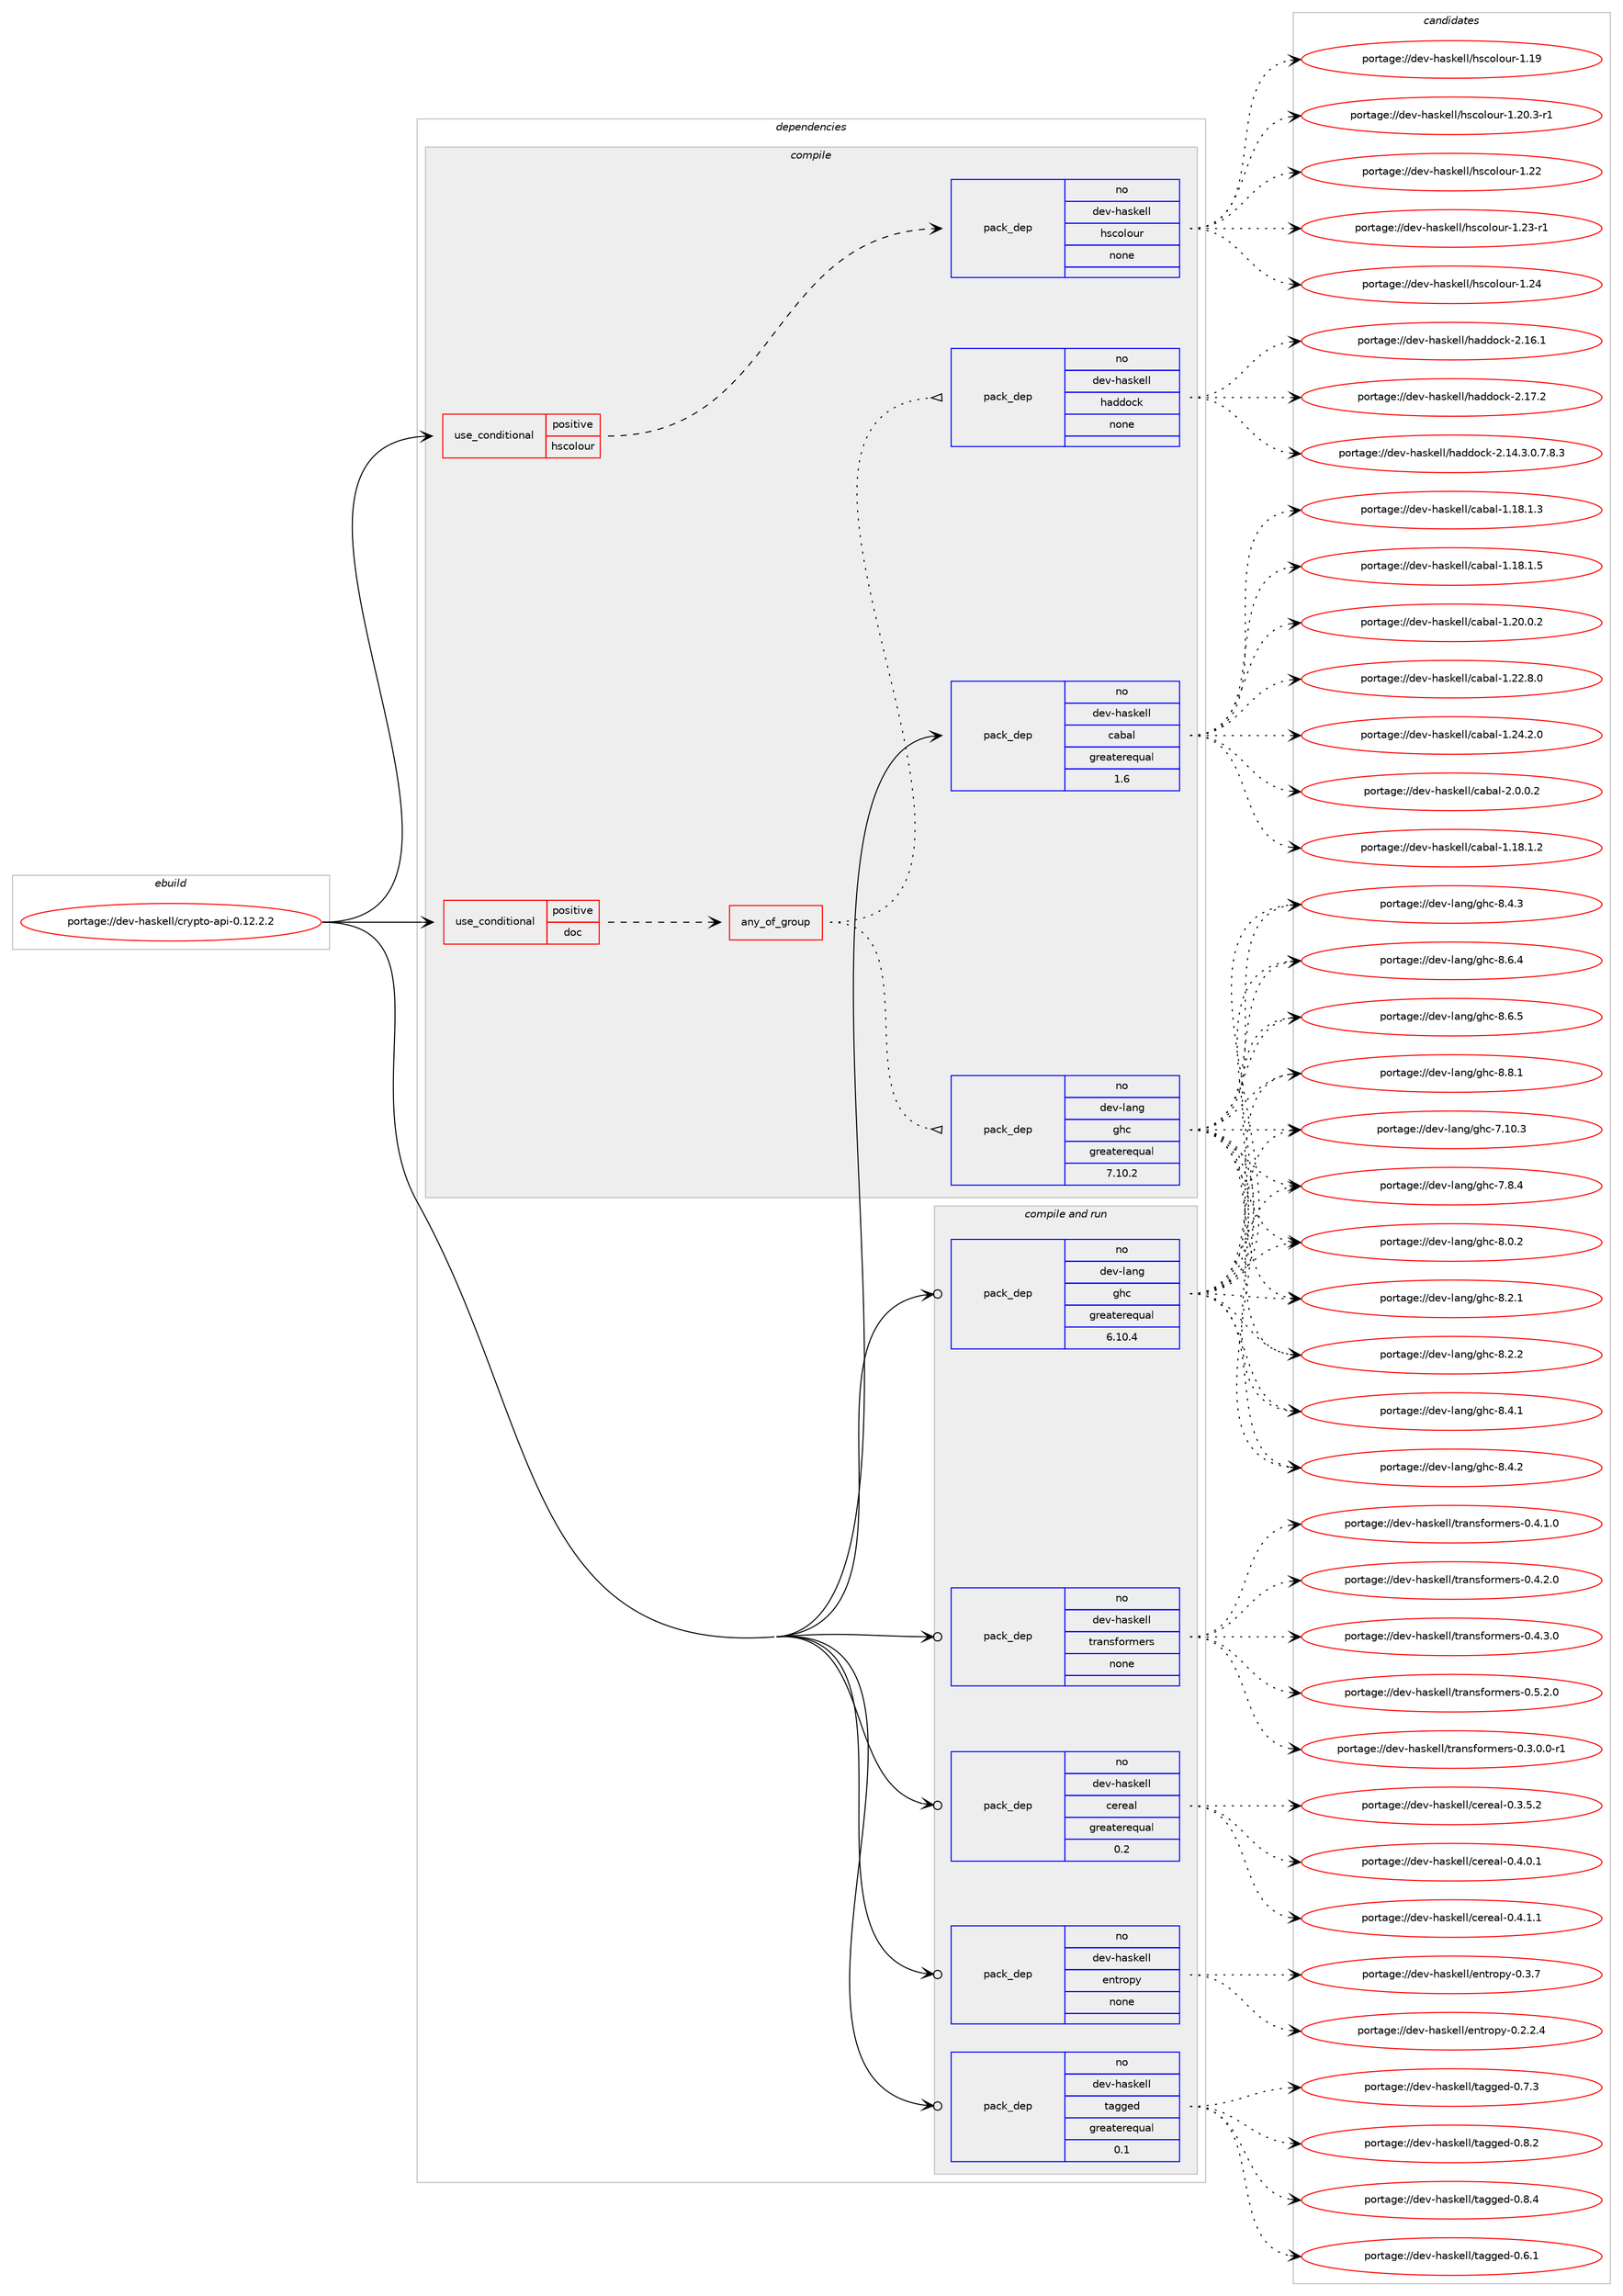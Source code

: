 digraph prolog {

# *************
# Graph options
# *************

newrank=true;
concentrate=true;
compound=true;
graph [rankdir=LR,fontname=Helvetica,fontsize=10,ranksep=1.5];#, ranksep=2.5, nodesep=0.2];
edge  [arrowhead=vee];
node  [fontname=Helvetica,fontsize=10];

# **********
# The ebuild
# **********

subgraph cluster_leftcol {
color=gray;
rank=same;
label=<<i>ebuild</i>>;
id [label="portage://dev-haskell/crypto-api-0.12.2.2", color=red, width=4, href="../dev-haskell/crypto-api-0.12.2.2.svg"];
}

# ****************
# The dependencies
# ****************

subgraph cluster_midcol {
color=gray;
label=<<i>dependencies</i>>;
subgraph cluster_compile {
fillcolor="#eeeeee";
style=filled;
label=<<i>compile</i>>;
subgraph cond14782 {
dependency65620 [label=<<TABLE BORDER="0" CELLBORDER="1" CELLSPACING="0" CELLPADDING="4"><TR><TD ROWSPAN="3" CELLPADDING="10">use_conditional</TD></TR><TR><TD>positive</TD></TR><TR><TD>doc</TD></TR></TABLE>>, shape=none, color=red];
subgraph any1529 {
dependency65621 [label=<<TABLE BORDER="0" CELLBORDER="1" CELLSPACING="0" CELLPADDING="4"><TR><TD CELLPADDING="10">any_of_group</TD></TR></TABLE>>, shape=none, color=red];subgraph pack49252 {
dependency65622 [label=<<TABLE BORDER="0" CELLBORDER="1" CELLSPACING="0" CELLPADDING="4" WIDTH="220"><TR><TD ROWSPAN="6" CELLPADDING="30">pack_dep</TD></TR><TR><TD WIDTH="110">no</TD></TR><TR><TD>dev-haskell</TD></TR><TR><TD>haddock</TD></TR><TR><TD>none</TD></TR><TR><TD></TD></TR></TABLE>>, shape=none, color=blue];
}
dependency65621:e -> dependency65622:w [weight=20,style="dotted",arrowhead="oinv"];
subgraph pack49253 {
dependency65623 [label=<<TABLE BORDER="0" CELLBORDER="1" CELLSPACING="0" CELLPADDING="4" WIDTH="220"><TR><TD ROWSPAN="6" CELLPADDING="30">pack_dep</TD></TR><TR><TD WIDTH="110">no</TD></TR><TR><TD>dev-lang</TD></TR><TR><TD>ghc</TD></TR><TR><TD>greaterequal</TD></TR><TR><TD>7.10.2</TD></TR></TABLE>>, shape=none, color=blue];
}
dependency65621:e -> dependency65623:w [weight=20,style="dotted",arrowhead="oinv"];
}
dependency65620:e -> dependency65621:w [weight=20,style="dashed",arrowhead="vee"];
}
id:e -> dependency65620:w [weight=20,style="solid",arrowhead="vee"];
subgraph cond14783 {
dependency65624 [label=<<TABLE BORDER="0" CELLBORDER="1" CELLSPACING="0" CELLPADDING="4"><TR><TD ROWSPAN="3" CELLPADDING="10">use_conditional</TD></TR><TR><TD>positive</TD></TR><TR><TD>hscolour</TD></TR></TABLE>>, shape=none, color=red];
subgraph pack49254 {
dependency65625 [label=<<TABLE BORDER="0" CELLBORDER="1" CELLSPACING="0" CELLPADDING="4" WIDTH="220"><TR><TD ROWSPAN="6" CELLPADDING="30">pack_dep</TD></TR><TR><TD WIDTH="110">no</TD></TR><TR><TD>dev-haskell</TD></TR><TR><TD>hscolour</TD></TR><TR><TD>none</TD></TR><TR><TD></TD></TR></TABLE>>, shape=none, color=blue];
}
dependency65624:e -> dependency65625:w [weight=20,style="dashed",arrowhead="vee"];
}
id:e -> dependency65624:w [weight=20,style="solid",arrowhead="vee"];
subgraph pack49255 {
dependency65626 [label=<<TABLE BORDER="0" CELLBORDER="1" CELLSPACING="0" CELLPADDING="4" WIDTH="220"><TR><TD ROWSPAN="6" CELLPADDING="30">pack_dep</TD></TR><TR><TD WIDTH="110">no</TD></TR><TR><TD>dev-haskell</TD></TR><TR><TD>cabal</TD></TR><TR><TD>greaterequal</TD></TR><TR><TD>1.6</TD></TR></TABLE>>, shape=none, color=blue];
}
id:e -> dependency65626:w [weight=20,style="solid",arrowhead="vee"];
}
subgraph cluster_compileandrun {
fillcolor="#eeeeee";
style=filled;
label=<<i>compile and run</i>>;
subgraph pack49256 {
dependency65627 [label=<<TABLE BORDER="0" CELLBORDER="1" CELLSPACING="0" CELLPADDING="4" WIDTH="220"><TR><TD ROWSPAN="6" CELLPADDING="30">pack_dep</TD></TR><TR><TD WIDTH="110">no</TD></TR><TR><TD>dev-haskell</TD></TR><TR><TD>cereal</TD></TR><TR><TD>greaterequal</TD></TR><TR><TD>0.2</TD></TR></TABLE>>, shape=none, color=blue];
}
id:e -> dependency65627:w [weight=20,style="solid",arrowhead="odotvee"];
subgraph pack49257 {
dependency65628 [label=<<TABLE BORDER="0" CELLBORDER="1" CELLSPACING="0" CELLPADDING="4" WIDTH="220"><TR><TD ROWSPAN="6" CELLPADDING="30">pack_dep</TD></TR><TR><TD WIDTH="110">no</TD></TR><TR><TD>dev-haskell</TD></TR><TR><TD>entropy</TD></TR><TR><TD>none</TD></TR><TR><TD></TD></TR></TABLE>>, shape=none, color=blue];
}
id:e -> dependency65628:w [weight=20,style="solid",arrowhead="odotvee"];
subgraph pack49258 {
dependency65629 [label=<<TABLE BORDER="0" CELLBORDER="1" CELLSPACING="0" CELLPADDING="4" WIDTH="220"><TR><TD ROWSPAN="6" CELLPADDING="30">pack_dep</TD></TR><TR><TD WIDTH="110">no</TD></TR><TR><TD>dev-haskell</TD></TR><TR><TD>tagged</TD></TR><TR><TD>greaterequal</TD></TR><TR><TD>0.1</TD></TR></TABLE>>, shape=none, color=blue];
}
id:e -> dependency65629:w [weight=20,style="solid",arrowhead="odotvee"];
subgraph pack49259 {
dependency65630 [label=<<TABLE BORDER="0" CELLBORDER="1" CELLSPACING="0" CELLPADDING="4" WIDTH="220"><TR><TD ROWSPAN="6" CELLPADDING="30">pack_dep</TD></TR><TR><TD WIDTH="110">no</TD></TR><TR><TD>dev-haskell</TD></TR><TR><TD>transformers</TD></TR><TR><TD>none</TD></TR><TR><TD></TD></TR></TABLE>>, shape=none, color=blue];
}
id:e -> dependency65630:w [weight=20,style="solid",arrowhead="odotvee"];
subgraph pack49260 {
dependency65631 [label=<<TABLE BORDER="0" CELLBORDER="1" CELLSPACING="0" CELLPADDING="4" WIDTH="220"><TR><TD ROWSPAN="6" CELLPADDING="30">pack_dep</TD></TR><TR><TD WIDTH="110">no</TD></TR><TR><TD>dev-lang</TD></TR><TR><TD>ghc</TD></TR><TR><TD>greaterequal</TD></TR><TR><TD>6.10.4</TD></TR></TABLE>>, shape=none, color=blue];
}
id:e -> dependency65631:w [weight=20,style="solid",arrowhead="odotvee"];
}
subgraph cluster_run {
fillcolor="#eeeeee";
style=filled;
label=<<i>run</i>>;
}
}

# **************
# The candidates
# **************

subgraph cluster_choices {
rank=same;
color=gray;
label=<<i>candidates</i>>;

subgraph choice49252 {
color=black;
nodesep=1;
choiceportage1001011184510497115107101108108471049710010011199107455046495246514648465546564651 [label="portage://dev-haskell/haddock-2.14.3.0.7.8.3", color=red, width=4,href="../dev-haskell/haddock-2.14.3.0.7.8.3.svg"];
choiceportage100101118451049711510710110810847104971001001119910745504649544649 [label="portage://dev-haskell/haddock-2.16.1", color=red, width=4,href="../dev-haskell/haddock-2.16.1.svg"];
choiceportage100101118451049711510710110810847104971001001119910745504649554650 [label="portage://dev-haskell/haddock-2.17.2", color=red, width=4,href="../dev-haskell/haddock-2.17.2.svg"];
dependency65622:e -> choiceportage1001011184510497115107101108108471049710010011199107455046495246514648465546564651:w [style=dotted,weight="100"];
dependency65622:e -> choiceportage100101118451049711510710110810847104971001001119910745504649544649:w [style=dotted,weight="100"];
dependency65622:e -> choiceportage100101118451049711510710110810847104971001001119910745504649554650:w [style=dotted,weight="100"];
}
subgraph choice49253 {
color=black;
nodesep=1;
choiceportage1001011184510897110103471031049945554649484651 [label="portage://dev-lang/ghc-7.10.3", color=red, width=4,href="../dev-lang/ghc-7.10.3.svg"];
choiceportage10010111845108971101034710310499455546564652 [label="portage://dev-lang/ghc-7.8.4", color=red, width=4,href="../dev-lang/ghc-7.8.4.svg"];
choiceportage10010111845108971101034710310499455646484650 [label="portage://dev-lang/ghc-8.0.2", color=red, width=4,href="../dev-lang/ghc-8.0.2.svg"];
choiceportage10010111845108971101034710310499455646504649 [label="portage://dev-lang/ghc-8.2.1", color=red, width=4,href="../dev-lang/ghc-8.2.1.svg"];
choiceportage10010111845108971101034710310499455646504650 [label="portage://dev-lang/ghc-8.2.2", color=red, width=4,href="../dev-lang/ghc-8.2.2.svg"];
choiceportage10010111845108971101034710310499455646524649 [label="portage://dev-lang/ghc-8.4.1", color=red, width=4,href="../dev-lang/ghc-8.4.1.svg"];
choiceportage10010111845108971101034710310499455646524650 [label="portage://dev-lang/ghc-8.4.2", color=red, width=4,href="../dev-lang/ghc-8.4.2.svg"];
choiceportage10010111845108971101034710310499455646524651 [label="portage://dev-lang/ghc-8.4.3", color=red, width=4,href="../dev-lang/ghc-8.4.3.svg"];
choiceportage10010111845108971101034710310499455646544652 [label="portage://dev-lang/ghc-8.6.4", color=red, width=4,href="../dev-lang/ghc-8.6.4.svg"];
choiceportage10010111845108971101034710310499455646544653 [label="portage://dev-lang/ghc-8.6.5", color=red, width=4,href="../dev-lang/ghc-8.6.5.svg"];
choiceportage10010111845108971101034710310499455646564649 [label="portage://dev-lang/ghc-8.8.1", color=red, width=4,href="../dev-lang/ghc-8.8.1.svg"];
dependency65623:e -> choiceportage1001011184510897110103471031049945554649484651:w [style=dotted,weight="100"];
dependency65623:e -> choiceportage10010111845108971101034710310499455546564652:w [style=dotted,weight="100"];
dependency65623:e -> choiceportage10010111845108971101034710310499455646484650:w [style=dotted,weight="100"];
dependency65623:e -> choiceportage10010111845108971101034710310499455646504649:w [style=dotted,weight="100"];
dependency65623:e -> choiceportage10010111845108971101034710310499455646504650:w [style=dotted,weight="100"];
dependency65623:e -> choiceportage10010111845108971101034710310499455646524649:w [style=dotted,weight="100"];
dependency65623:e -> choiceportage10010111845108971101034710310499455646524650:w [style=dotted,weight="100"];
dependency65623:e -> choiceportage10010111845108971101034710310499455646524651:w [style=dotted,weight="100"];
dependency65623:e -> choiceportage10010111845108971101034710310499455646544652:w [style=dotted,weight="100"];
dependency65623:e -> choiceportage10010111845108971101034710310499455646544653:w [style=dotted,weight="100"];
dependency65623:e -> choiceportage10010111845108971101034710310499455646564649:w [style=dotted,weight="100"];
}
subgraph choice49254 {
color=black;
nodesep=1;
choiceportage100101118451049711510710110810847104115991111081111171144549464957 [label="portage://dev-haskell/hscolour-1.19", color=red, width=4,href="../dev-haskell/hscolour-1.19.svg"];
choiceportage10010111845104971151071011081084710411599111108111117114454946504846514511449 [label="portage://dev-haskell/hscolour-1.20.3-r1", color=red, width=4,href="../dev-haskell/hscolour-1.20.3-r1.svg"];
choiceportage100101118451049711510710110810847104115991111081111171144549465050 [label="portage://dev-haskell/hscolour-1.22", color=red, width=4,href="../dev-haskell/hscolour-1.22.svg"];
choiceportage1001011184510497115107101108108471041159911110811111711445494650514511449 [label="portage://dev-haskell/hscolour-1.23-r1", color=red, width=4,href="../dev-haskell/hscolour-1.23-r1.svg"];
choiceportage100101118451049711510710110810847104115991111081111171144549465052 [label="portage://dev-haskell/hscolour-1.24", color=red, width=4,href="../dev-haskell/hscolour-1.24.svg"];
dependency65625:e -> choiceportage100101118451049711510710110810847104115991111081111171144549464957:w [style=dotted,weight="100"];
dependency65625:e -> choiceportage10010111845104971151071011081084710411599111108111117114454946504846514511449:w [style=dotted,weight="100"];
dependency65625:e -> choiceportage100101118451049711510710110810847104115991111081111171144549465050:w [style=dotted,weight="100"];
dependency65625:e -> choiceportage1001011184510497115107101108108471041159911110811111711445494650514511449:w [style=dotted,weight="100"];
dependency65625:e -> choiceportage100101118451049711510710110810847104115991111081111171144549465052:w [style=dotted,weight="100"];
}
subgraph choice49255 {
color=black;
nodesep=1;
choiceportage10010111845104971151071011081084799979897108454946495646494650 [label="portage://dev-haskell/cabal-1.18.1.2", color=red, width=4,href="../dev-haskell/cabal-1.18.1.2.svg"];
choiceportage10010111845104971151071011081084799979897108454946495646494651 [label="portage://dev-haskell/cabal-1.18.1.3", color=red, width=4,href="../dev-haskell/cabal-1.18.1.3.svg"];
choiceportage10010111845104971151071011081084799979897108454946495646494653 [label="portage://dev-haskell/cabal-1.18.1.5", color=red, width=4,href="../dev-haskell/cabal-1.18.1.5.svg"];
choiceportage10010111845104971151071011081084799979897108454946504846484650 [label="portage://dev-haskell/cabal-1.20.0.2", color=red, width=4,href="../dev-haskell/cabal-1.20.0.2.svg"];
choiceportage10010111845104971151071011081084799979897108454946505046564648 [label="portage://dev-haskell/cabal-1.22.8.0", color=red, width=4,href="../dev-haskell/cabal-1.22.8.0.svg"];
choiceportage10010111845104971151071011081084799979897108454946505246504648 [label="portage://dev-haskell/cabal-1.24.2.0", color=red, width=4,href="../dev-haskell/cabal-1.24.2.0.svg"];
choiceportage100101118451049711510710110810847999798971084550464846484650 [label="portage://dev-haskell/cabal-2.0.0.2", color=red, width=4,href="../dev-haskell/cabal-2.0.0.2.svg"];
dependency65626:e -> choiceportage10010111845104971151071011081084799979897108454946495646494650:w [style=dotted,weight="100"];
dependency65626:e -> choiceportage10010111845104971151071011081084799979897108454946495646494651:w [style=dotted,weight="100"];
dependency65626:e -> choiceportage10010111845104971151071011081084799979897108454946495646494653:w [style=dotted,weight="100"];
dependency65626:e -> choiceportage10010111845104971151071011081084799979897108454946504846484650:w [style=dotted,weight="100"];
dependency65626:e -> choiceportage10010111845104971151071011081084799979897108454946505046564648:w [style=dotted,weight="100"];
dependency65626:e -> choiceportage10010111845104971151071011081084799979897108454946505246504648:w [style=dotted,weight="100"];
dependency65626:e -> choiceportage100101118451049711510710110810847999798971084550464846484650:w [style=dotted,weight="100"];
}
subgraph choice49256 {
color=black;
nodesep=1;
choiceportage10010111845104971151071011081084799101114101971084548465146534650 [label="portage://dev-haskell/cereal-0.3.5.2", color=red, width=4,href="../dev-haskell/cereal-0.3.5.2.svg"];
choiceportage10010111845104971151071011081084799101114101971084548465246484649 [label="portage://dev-haskell/cereal-0.4.0.1", color=red, width=4,href="../dev-haskell/cereal-0.4.0.1.svg"];
choiceportage10010111845104971151071011081084799101114101971084548465246494649 [label="portage://dev-haskell/cereal-0.4.1.1", color=red, width=4,href="../dev-haskell/cereal-0.4.1.1.svg"];
dependency65627:e -> choiceportage10010111845104971151071011081084799101114101971084548465146534650:w [style=dotted,weight="100"];
dependency65627:e -> choiceportage10010111845104971151071011081084799101114101971084548465246484649:w [style=dotted,weight="100"];
dependency65627:e -> choiceportage10010111845104971151071011081084799101114101971084548465246494649:w [style=dotted,weight="100"];
}
subgraph choice49257 {
color=black;
nodesep=1;
choiceportage1001011184510497115107101108108471011101161141111121214548465046504652 [label="portage://dev-haskell/entropy-0.2.2.4", color=red, width=4,href="../dev-haskell/entropy-0.2.2.4.svg"];
choiceportage100101118451049711510710110810847101110116114111112121454846514655 [label="portage://dev-haskell/entropy-0.3.7", color=red, width=4,href="../dev-haskell/entropy-0.3.7.svg"];
dependency65628:e -> choiceportage1001011184510497115107101108108471011101161141111121214548465046504652:w [style=dotted,weight="100"];
dependency65628:e -> choiceportage100101118451049711510710110810847101110116114111112121454846514655:w [style=dotted,weight="100"];
}
subgraph choice49258 {
color=black;
nodesep=1;
choiceportage10010111845104971151071011081084711697103103101100454846544649 [label="portage://dev-haskell/tagged-0.6.1", color=red, width=4,href="../dev-haskell/tagged-0.6.1.svg"];
choiceportage10010111845104971151071011081084711697103103101100454846554651 [label="portage://dev-haskell/tagged-0.7.3", color=red, width=4,href="../dev-haskell/tagged-0.7.3.svg"];
choiceportage10010111845104971151071011081084711697103103101100454846564650 [label="portage://dev-haskell/tagged-0.8.2", color=red, width=4,href="../dev-haskell/tagged-0.8.2.svg"];
choiceportage10010111845104971151071011081084711697103103101100454846564652 [label="portage://dev-haskell/tagged-0.8.4", color=red, width=4,href="../dev-haskell/tagged-0.8.4.svg"];
dependency65629:e -> choiceportage10010111845104971151071011081084711697103103101100454846544649:w [style=dotted,weight="100"];
dependency65629:e -> choiceportage10010111845104971151071011081084711697103103101100454846554651:w [style=dotted,weight="100"];
dependency65629:e -> choiceportage10010111845104971151071011081084711697103103101100454846564650:w [style=dotted,weight="100"];
dependency65629:e -> choiceportage10010111845104971151071011081084711697103103101100454846564652:w [style=dotted,weight="100"];
}
subgraph choice49259 {
color=black;
nodesep=1;
choiceportage1001011184510497115107101108108471161149711011510211111410910111411545484651464846484511449 [label="portage://dev-haskell/transformers-0.3.0.0-r1", color=red, width=4,href="../dev-haskell/transformers-0.3.0.0-r1.svg"];
choiceportage100101118451049711510710110810847116114971101151021111141091011141154548465246494648 [label="portage://dev-haskell/transformers-0.4.1.0", color=red, width=4,href="../dev-haskell/transformers-0.4.1.0.svg"];
choiceportage100101118451049711510710110810847116114971101151021111141091011141154548465246504648 [label="portage://dev-haskell/transformers-0.4.2.0", color=red, width=4,href="../dev-haskell/transformers-0.4.2.0.svg"];
choiceportage100101118451049711510710110810847116114971101151021111141091011141154548465246514648 [label="portage://dev-haskell/transformers-0.4.3.0", color=red, width=4,href="../dev-haskell/transformers-0.4.3.0.svg"];
choiceportage100101118451049711510710110810847116114971101151021111141091011141154548465346504648 [label="portage://dev-haskell/transformers-0.5.2.0", color=red, width=4,href="../dev-haskell/transformers-0.5.2.0.svg"];
dependency65630:e -> choiceportage1001011184510497115107101108108471161149711011510211111410910111411545484651464846484511449:w [style=dotted,weight="100"];
dependency65630:e -> choiceportage100101118451049711510710110810847116114971101151021111141091011141154548465246494648:w [style=dotted,weight="100"];
dependency65630:e -> choiceportage100101118451049711510710110810847116114971101151021111141091011141154548465246504648:w [style=dotted,weight="100"];
dependency65630:e -> choiceportage100101118451049711510710110810847116114971101151021111141091011141154548465246514648:w [style=dotted,weight="100"];
dependency65630:e -> choiceportage100101118451049711510710110810847116114971101151021111141091011141154548465346504648:w [style=dotted,weight="100"];
}
subgraph choice49260 {
color=black;
nodesep=1;
choiceportage1001011184510897110103471031049945554649484651 [label="portage://dev-lang/ghc-7.10.3", color=red, width=4,href="../dev-lang/ghc-7.10.3.svg"];
choiceportage10010111845108971101034710310499455546564652 [label="portage://dev-lang/ghc-7.8.4", color=red, width=4,href="../dev-lang/ghc-7.8.4.svg"];
choiceportage10010111845108971101034710310499455646484650 [label="portage://dev-lang/ghc-8.0.2", color=red, width=4,href="../dev-lang/ghc-8.0.2.svg"];
choiceportage10010111845108971101034710310499455646504649 [label="portage://dev-lang/ghc-8.2.1", color=red, width=4,href="../dev-lang/ghc-8.2.1.svg"];
choiceportage10010111845108971101034710310499455646504650 [label="portage://dev-lang/ghc-8.2.2", color=red, width=4,href="../dev-lang/ghc-8.2.2.svg"];
choiceportage10010111845108971101034710310499455646524649 [label="portage://dev-lang/ghc-8.4.1", color=red, width=4,href="../dev-lang/ghc-8.4.1.svg"];
choiceportage10010111845108971101034710310499455646524650 [label="portage://dev-lang/ghc-8.4.2", color=red, width=4,href="../dev-lang/ghc-8.4.2.svg"];
choiceportage10010111845108971101034710310499455646524651 [label="portage://dev-lang/ghc-8.4.3", color=red, width=4,href="../dev-lang/ghc-8.4.3.svg"];
choiceportage10010111845108971101034710310499455646544652 [label="portage://dev-lang/ghc-8.6.4", color=red, width=4,href="../dev-lang/ghc-8.6.4.svg"];
choiceportage10010111845108971101034710310499455646544653 [label="portage://dev-lang/ghc-8.6.5", color=red, width=4,href="../dev-lang/ghc-8.6.5.svg"];
choiceportage10010111845108971101034710310499455646564649 [label="portage://dev-lang/ghc-8.8.1", color=red, width=4,href="../dev-lang/ghc-8.8.1.svg"];
dependency65631:e -> choiceportage1001011184510897110103471031049945554649484651:w [style=dotted,weight="100"];
dependency65631:e -> choiceportage10010111845108971101034710310499455546564652:w [style=dotted,weight="100"];
dependency65631:e -> choiceportage10010111845108971101034710310499455646484650:w [style=dotted,weight="100"];
dependency65631:e -> choiceportage10010111845108971101034710310499455646504649:w [style=dotted,weight="100"];
dependency65631:e -> choiceportage10010111845108971101034710310499455646504650:w [style=dotted,weight="100"];
dependency65631:e -> choiceportage10010111845108971101034710310499455646524649:w [style=dotted,weight="100"];
dependency65631:e -> choiceportage10010111845108971101034710310499455646524650:w [style=dotted,weight="100"];
dependency65631:e -> choiceportage10010111845108971101034710310499455646524651:w [style=dotted,weight="100"];
dependency65631:e -> choiceportage10010111845108971101034710310499455646544652:w [style=dotted,weight="100"];
dependency65631:e -> choiceportage10010111845108971101034710310499455646544653:w [style=dotted,weight="100"];
dependency65631:e -> choiceportage10010111845108971101034710310499455646564649:w [style=dotted,weight="100"];
}
}

}
